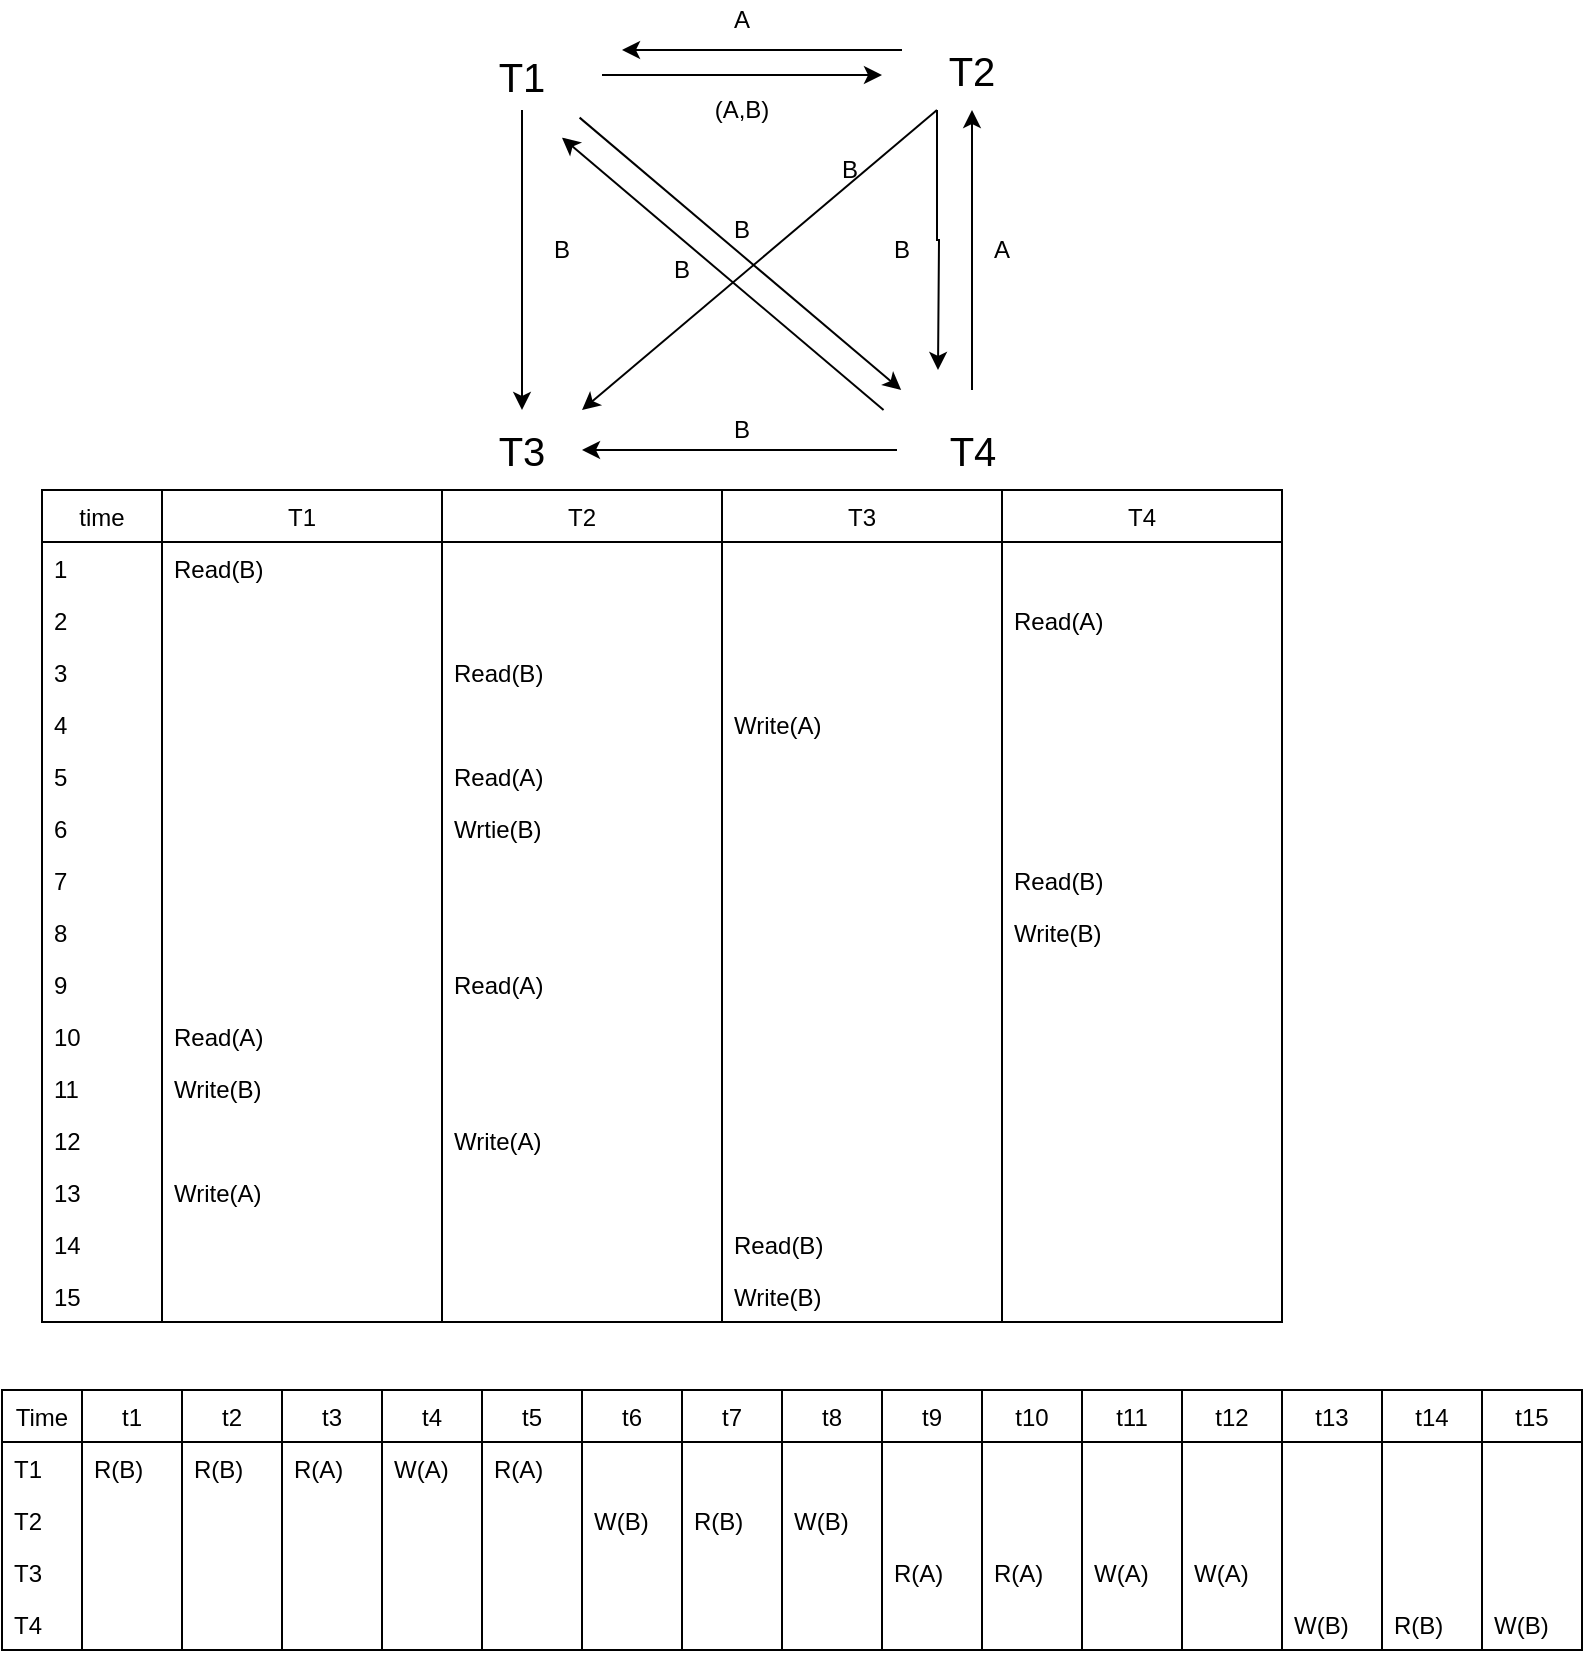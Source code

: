 <mxfile version="14.5.7" type="github">
  <diagram id="Fgm_h7O3pYdPoo2L2BLx" name="Page-1">
    <mxGraphModel dx="1278" dy="580" grid="1" gridSize="10" guides="1" tooltips="1" connect="1" arrows="1" fold="1" page="1" pageScale="1" pageWidth="827" pageHeight="1169" math="0" shadow="0">
      <root>
        <mxCell id="0" />
        <mxCell id="1" parent="0" />
        <mxCell id="Ti2Iviw0w2BretP2s4dY-1" value="&lt;font style=&quot;font-size: 20px&quot;&gt;T3&lt;/font&gt;" style="text;html=1;strokeColor=none;fillColor=none;align=center;verticalAlign=middle;whiteSpace=wrap;rounded=0;" parent="1" vertex="1">
          <mxGeometry x="240" y="330" width="60" height="40" as="geometry" />
        </mxCell>
        <mxCell id="Ti2Iviw0w2BretP2s4dY-12" style="edgeStyle=orthogonalEdgeStyle;rounded=0;orthogonalLoop=1;jettySize=auto;html=1;" parent="1" source="Ti2Iviw0w2BretP2s4dY-2" target="Ti2Iviw0w2BretP2s4dY-4" edge="1">
          <mxGeometry relative="1" as="geometry" />
        </mxCell>
        <mxCell id="Ti2Iviw0w2BretP2s4dY-28" style="edgeStyle=orthogonalEdgeStyle;rounded=0;orthogonalLoop=1;jettySize=auto;html=1;" parent="1" source="Ti2Iviw0w2BretP2s4dY-2" target="Ti2Iviw0w2BretP2s4dY-1" edge="1">
          <mxGeometry relative="1" as="geometry" />
        </mxCell>
        <mxCell id="Ti2Iviw0w2BretP2s4dY-2" value="&lt;font style=&quot;font-size: 20px&quot;&gt;T4&lt;/font&gt;" style="text;html=1;strokeColor=none;fillColor=none;align=center;verticalAlign=middle;whiteSpace=wrap;rounded=0;" parent="1" vertex="1">
          <mxGeometry x="457.5" y="320" width="75" height="60" as="geometry" />
        </mxCell>
        <mxCell id="Ti2Iviw0w2BretP2s4dY-10" style="edgeStyle=orthogonalEdgeStyle;rounded=0;orthogonalLoop=1;jettySize=auto;html=1;" parent="1" source="Ti2Iviw0w2BretP2s4dY-3" edge="1">
          <mxGeometry relative="1" as="geometry">
            <mxPoint x="450" y="162.5" as="targetPoint" />
          </mxGeometry>
        </mxCell>
        <mxCell id="Ti2Iviw0w2BretP2s4dY-22" style="edgeStyle=orthogonalEdgeStyle;rounded=0;orthogonalLoop=1;jettySize=auto;html=1;" parent="1" source="Ti2Iviw0w2BretP2s4dY-3" target="Ti2Iviw0w2BretP2s4dY-1" edge="1">
          <mxGeometry relative="1" as="geometry" />
        </mxCell>
        <mxCell id="Ti2Iviw0w2BretP2s4dY-3" value="&lt;font style=&quot;font-size: 20px&quot;&gt;T1&lt;/font&gt;" style="text;html=1;strokeColor=none;fillColor=none;align=center;verticalAlign=middle;whiteSpace=wrap;rounded=0;" parent="1" vertex="1">
          <mxGeometry x="230" y="145" width="80" height="35" as="geometry" />
        </mxCell>
        <mxCell id="Ti2Iviw0w2BretP2s4dY-14" style="edgeStyle=orthogonalEdgeStyle;rounded=0;orthogonalLoop=1;jettySize=auto;html=1;exitX=0.25;exitY=1;exitDx=0;exitDy=0;" parent="1" source="Ti2Iviw0w2BretP2s4dY-4" edge="1">
          <mxGeometry relative="1" as="geometry">
            <mxPoint x="478" y="310" as="targetPoint" />
          </mxGeometry>
        </mxCell>
        <mxCell id="Ti2Iviw0w2BretP2s4dY-19" style="edgeStyle=orthogonalEdgeStyle;rounded=0;orthogonalLoop=1;jettySize=auto;html=1;exitX=0;exitY=0.25;exitDx=0;exitDy=0;" parent="1" source="Ti2Iviw0w2BretP2s4dY-4" edge="1">
          <mxGeometry relative="1" as="geometry">
            <mxPoint x="320" y="150" as="targetPoint" />
          </mxGeometry>
        </mxCell>
        <mxCell id="Ti2Iviw0w2BretP2s4dY-4" value="&lt;font style=&quot;font-size: 20px&quot;&gt;T2&lt;/font&gt;" style="text;html=1;strokeColor=none;fillColor=none;align=center;verticalAlign=middle;whiteSpace=wrap;rounded=0;" parent="1" vertex="1">
          <mxGeometry x="460" y="140" width="70" height="40" as="geometry" />
        </mxCell>
        <mxCell id="Ti2Iviw0w2BretP2s4dY-11" value="(A,B)" style="text;html=1;strokeColor=none;fillColor=none;align=center;verticalAlign=middle;whiteSpace=wrap;rounded=0;" parent="1" vertex="1">
          <mxGeometry x="360" y="170" width="40" height="20" as="geometry" />
        </mxCell>
        <mxCell id="Ti2Iviw0w2BretP2s4dY-13" value="A" style="text;html=1;strokeColor=none;fillColor=none;align=center;verticalAlign=middle;whiteSpace=wrap;rounded=0;" parent="1" vertex="1">
          <mxGeometry x="490" y="240" width="40" height="20" as="geometry" />
        </mxCell>
        <mxCell id="Ti2Iviw0w2BretP2s4dY-15" value="B" style="text;html=1;strokeColor=none;fillColor=none;align=center;verticalAlign=middle;whiteSpace=wrap;rounded=0;" parent="1" vertex="1">
          <mxGeometry x="440" y="240" width="40" height="20" as="geometry" />
        </mxCell>
        <mxCell id="Ti2Iviw0w2BretP2s4dY-17" value="" style="endArrow=classic;html=1;exitX=0.86;exitY=1.109;exitDx=0;exitDy=0;exitPerimeter=0;" parent="1" source="Ti2Iviw0w2BretP2s4dY-3" target="Ti2Iviw0w2BretP2s4dY-2" edge="1">
          <mxGeometry width="50" height="50" relative="1" as="geometry">
            <mxPoint x="440" y="250" as="sourcePoint" />
            <mxPoint x="390" y="300" as="targetPoint" />
          </mxGeometry>
        </mxCell>
        <mxCell id="Ti2Iviw0w2BretP2s4dY-18" value="B" style="text;html=1;strokeColor=none;fillColor=none;align=center;verticalAlign=middle;whiteSpace=wrap;rounded=0;" parent="1" vertex="1">
          <mxGeometry x="360" y="230" width="40" height="20" as="geometry" />
        </mxCell>
        <mxCell id="Ti2Iviw0w2BretP2s4dY-21" value="A" style="text;html=1;strokeColor=none;fillColor=none;align=center;verticalAlign=middle;whiteSpace=wrap;rounded=0;" parent="1" vertex="1">
          <mxGeometry x="360" y="125" width="40" height="20" as="geometry" />
        </mxCell>
        <mxCell id="Ti2Iviw0w2BretP2s4dY-23" value="B" style="text;html=1;strokeColor=none;fillColor=none;align=center;verticalAlign=middle;whiteSpace=wrap;rounded=0;" parent="1" vertex="1">
          <mxGeometry x="270" y="240" width="40" height="20" as="geometry" />
        </mxCell>
        <mxCell id="Ti2Iviw0w2BretP2s4dY-24" value="" style="endArrow=classic;html=1;exitX=0.86;exitY=1.109;exitDx=0;exitDy=0;exitPerimeter=0;" parent="1" edge="1">
          <mxGeometry width="50" height="50" relative="1" as="geometry">
            <mxPoint x="450.782" y="330" as="sourcePoint" />
            <mxPoint x="290.0" y="193.815" as="targetPoint" />
          </mxGeometry>
        </mxCell>
        <mxCell id="Ti2Iviw0w2BretP2s4dY-25" value="B" style="text;html=1;strokeColor=none;fillColor=none;align=center;verticalAlign=middle;whiteSpace=wrap;rounded=0;" parent="1" vertex="1">
          <mxGeometry x="330" y="250" width="40" height="20" as="geometry" />
        </mxCell>
        <mxCell id="Ti2Iviw0w2BretP2s4dY-26" value="" style="endArrow=classic;html=1;entryX=1;entryY=0;entryDx=0;entryDy=0;exitX=0.25;exitY=1;exitDx=0;exitDy=0;" parent="1" source="Ti2Iviw0w2BretP2s4dY-4" target="Ti2Iviw0w2BretP2s4dY-1" edge="1">
          <mxGeometry width="50" height="50" relative="1" as="geometry">
            <mxPoint x="390" y="300" as="sourcePoint" />
            <mxPoint x="440" y="250" as="targetPoint" />
          </mxGeometry>
        </mxCell>
        <mxCell id="Ti2Iviw0w2BretP2s4dY-27" value="B" style="text;html=1;strokeColor=none;fillColor=none;align=center;verticalAlign=middle;whiteSpace=wrap;rounded=0;" parent="1" vertex="1">
          <mxGeometry x="414" y="200" width="40" height="20" as="geometry" />
        </mxCell>
        <mxCell id="Ti2Iviw0w2BretP2s4dY-29" value="B" style="text;html=1;strokeColor=none;fillColor=none;align=center;verticalAlign=middle;whiteSpace=wrap;rounded=0;" parent="1" vertex="1">
          <mxGeometry x="360" y="330" width="40" height="20" as="geometry" />
        </mxCell>
        <mxCell id="aNPuIsvOyRwtclB3FF4n-1" value="T1" style="swimlane;fontStyle=0;childLayout=stackLayout;horizontal=1;startSize=26;fillColor=none;horizontalStack=0;resizeParent=1;resizeParentMax=0;resizeLast=0;collapsible=1;marginBottom=0;" vertex="1" parent="1">
          <mxGeometry x="90" y="370" width="140" height="416" as="geometry" />
        </mxCell>
        <mxCell id="aNPuIsvOyRwtclB3FF4n-2" value="Read(B)&#xa;&#xa;" style="text;strokeColor=none;fillColor=none;align=left;verticalAlign=top;spacingLeft=4;spacingRight=4;overflow=hidden;rotatable=0;points=[[0,0.5],[1,0.5]];portConstraint=eastwest;" vertex="1" parent="aNPuIsvOyRwtclB3FF4n-1">
          <mxGeometry y="26" width="140" height="26" as="geometry" />
        </mxCell>
        <mxCell id="aNPuIsvOyRwtclB3FF4n-3" value=" " style="text;strokeColor=none;fillColor=none;align=left;verticalAlign=top;spacingLeft=4;spacingRight=4;overflow=hidden;rotatable=0;points=[[0,0.5],[1,0.5]];portConstraint=eastwest;" vertex="1" parent="aNPuIsvOyRwtclB3FF4n-1">
          <mxGeometry y="52" width="140" height="26" as="geometry" />
        </mxCell>
        <mxCell id="aNPuIsvOyRwtclB3FF4n-17" value=" " style="text;strokeColor=none;fillColor=none;align=left;verticalAlign=top;spacingLeft=4;spacingRight=4;overflow=hidden;rotatable=0;points=[[0,0.5],[1,0.5]];portConstraint=eastwest;" vertex="1" parent="aNPuIsvOyRwtclB3FF4n-1">
          <mxGeometry y="78" width="140" height="26" as="geometry" />
        </mxCell>
        <mxCell id="aNPuIsvOyRwtclB3FF4n-4" value=" " style="text;strokeColor=none;fillColor=none;align=left;verticalAlign=top;spacingLeft=4;spacingRight=4;overflow=hidden;rotatable=0;points=[[0,0.5],[1,0.5]];portConstraint=eastwest;" vertex="1" parent="aNPuIsvOyRwtclB3FF4n-1">
          <mxGeometry y="104" width="140" height="26" as="geometry" />
        </mxCell>
        <mxCell id="aNPuIsvOyRwtclB3FF4n-18" value=" " style="text;strokeColor=none;fillColor=none;align=left;verticalAlign=top;spacingLeft=4;spacingRight=4;overflow=hidden;rotatable=0;points=[[0,0.5],[1,0.5]];portConstraint=eastwest;" vertex="1" parent="aNPuIsvOyRwtclB3FF4n-1">
          <mxGeometry y="130" width="140" height="26" as="geometry" />
        </mxCell>
        <mxCell id="aNPuIsvOyRwtclB3FF4n-19" value=" " style="text;strokeColor=none;fillColor=none;align=left;verticalAlign=top;spacingLeft=4;spacingRight=4;overflow=hidden;rotatable=0;points=[[0,0.5],[1,0.5]];portConstraint=eastwest;" vertex="1" parent="aNPuIsvOyRwtclB3FF4n-1">
          <mxGeometry y="156" width="140" height="26" as="geometry" />
        </mxCell>
        <mxCell id="aNPuIsvOyRwtclB3FF4n-20" value=" " style="text;strokeColor=none;fillColor=none;align=left;verticalAlign=top;spacingLeft=4;spacingRight=4;overflow=hidden;rotatable=0;points=[[0,0.5],[1,0.5]];portConstraint=eastwest;" vertex="1" parent="aNPuIsvOyRwtclB3FF4n-1">
          <mxGeometry y="182" width="140" height="26" as="geometry" />
        </mxCell>
        <mxCell id="aNPuIsvOyRwtclB3FF4n-58" value=" " style="text;strokeColor=none;fillColor=none;align=left;verticalAlign=top;spacingLeft=4;spacingRight=4;overflow=hidden;rotatable=0;points=[[0,0.5],[1,0.5]];portConstraint=eastwest;" vertex="1" parent="aNPuIsvOyRwtclB3FF4n-1">
          <mxGeometry y="208" width="140" height="26" as="geometry" />
        </mxCell>
        <mxCell id="aNPuIsvOyRwtclB3FF4n-65" value=" " style="text;strokeColor=none;fillColor=none;align=left;verticalAlign=top;spacingLeft=4;spacingRight=4;overflow=hidden;rotatable=0;points=[[0,0.5],[1,0.5]];portConstraint=eastwest;" vertex="1" parent="aNPuIsvOyRwtclB3FF4n-1">
          <mxGeometry y="234" width="140" height="26" as="geometry" />
        </mxCell>
        <mxCell id="aNPuIsvOyRwtclB3FF4n-60" value="Read(A)" style="text;strokeColor=none;fillColor=none;align=left;verticalAlign=top;spacingLeft=4;spacingRight=4;overflow=hidden;rotatable=0;points=[[0,0.5],[1,0.5]];portConstraint=eastwest;" vertex="1" parent="aNPuIsvOyRwtclB3FF4n-1">
          <mxGeometry y="260" width="140" height="26" as="geometry" />
        </mxCell>
        <mxCell id="aNPuIsvOyRwtclB3FF4n-66" value="Write(B)" style="text;strokeColor=none;fillColor=none;align=left;verticalAlign=top;spacingLeft=4;spacingRight=4;overflow=hidden;rotatable=0;points=[[0,0.5],[1,0.5]];portConstraint=eastwest;" vertex="1" parent="aNPuIsvOyRwtclB3FF4n-1">
          <mxGeometry y="286" width="140" height="26" as="geometry" />
        </mxCell>
        <mxCell id="aNPuIsvOyRwtclB3FF4n-73" value=" " style="text;strokeColor=none;fillColor=none;align=left;verticalAlign=top;spacingLeft=4;spacingRight=4;overflow=hidden;rotatable=0;points=[[0,0.5],[1,0.5]];portConstraint=eastwest;" vertex="1" parent="aNPuIsvOyRwtclB3FF4n-1">
          <mxGeometry y="312" width="140" height="26" as="geometry" />
        </mxCell>
        <mxCell id="aNPuIsvOyRwtclB3FF4n-77" value="Write(A)" style="text;strokeColor=none;fillColor=none;align=left;verticalAlign=top;spacingLeft=4;spacingRight=4;overflow=hidden;rotatable=0;points=[[0,0.5],[1,0.5]];portConstraint=eastwest;" vertex="1" parent="aNPuIsvOyRwtclB3FF4n-1">
          <mxGeometry y="338" width="140" height="26" as="geometry" />
        </mxCell>
        <mxCell id="aNPuIsvOyRwtclB3FF4n-87" value=" " style="text;strokeColor=none;fillColor=none;align=left;verticalAlign=top;spacingLeft=4;spacingRight=4;overflow=hidden;rotatable=0;points=[[0,0.5],[1,0.5]];portConstraint=eastwest;" vertex="1" parent="aNPuIsvOyRwtclB3FF4n-1">
          <mxGeometry y="364" width="140" height="26" as="geometry" />
        </mxCell>
        <mxCell id="aNPuIsvOyRwtclB3FF4n-88" value=" " style="text;strokeColor=none;fillColor=none;align=left;verticalAlign=top;spacingLeft=4;spacingRight=4;overflow=hidden;rotatable=0;points=[[0,0.5],[1,0.5]];portConstraint=eastwest;" vertex="1" parent="aNPuIsvOyRwtclB3FF4n-1">
          <mxGeometry y="390" width="140" height="26" as="geometry" />
        </mxCell>
        <mxCell id="aNPuIsvOyRwtclB3FF4n-30" value="T2" style="swimlane;fontStyle=0;childLayout=stackLayout;horizontal=1;startSize=26;fillColor=none;horizontalStack=0;resizeParent=1;resizeParentMax=0;resizeLast=0;collapsible=1;marginBottom=0;" vertex="1" parent="1">
          <mxGeometry x="230" y="370" width="140" height="416" as="geometry" />
        </mxCell>
        <mxCell id="aNPuIsvOyRwtclB3FF4n-31" value=" " style="text;strokeColor=none;fillColor=none;align=left;verticalAlign=top;spacingLeft=4;spacingRight=4;overflow=hidden;rotatable=0;points=[[0,0.5],[1,0.5]];portConstraint=eastwest;" vertex="1" parent="aNPuIsvOyRwtclB3FF4n-30">
          <mxGeometry y="26" width="140" height="26" as="geometry" />
        </mxCell>
        <mxCell id="aNPuIsvOyRwtclB3FF4n-32" value=" " style="text;strokeColor=none;fillColor=none;align=left;verticalAlign=top;spacingLeft=4;spacingRight=4;overflow=hidden;rotatable=0;points=[[0,0.5],[1,0.5]];portConstraint=eastwest;" vertex="1" parent="aNPuIsvOyRwtclB3FF4n-30">
          <mxGeometry y="52" width="140" height="26" as="geometry" />
        </mxCell>
        <mxCell id="aNPuIsvOyRwtclB3FF4n-33" value="Read(B)" style="text;strokeColor=none;fillColor=none;align=left;verticalAlign=top;spacingLeft=4;spacingRight=4;overflow=hidden;rotatable=0;points=[[0,0.5],[1,0.5]];portConstraint=eastwest;" vertex="1" parent="aNPuIsvOyRwtclB3FF4n-30">
          <mxGeometry y="78" width="140" height="26" as="geometry" />
        </mxCell>
        <mxCell id="aNPuIsvOyRwtclB3FF4n-34" value=" " style="text;strokeColor=none;fillColor=none;align=left;verticalAlign=top;spacingLeft=4;spacingRight=4;overflow=hidden;rotatable=0;points=[[0,0.5],[1,0.5]];portConstraint=eastwest;" vertex="1" parent="aNPuIsvOyRwtclB3FF4n-30">
          <mxGeometry y="104" width="140" height="26" as="geometry" />
        </mxCell>
        <mxCell id="aNPuIsvOyRwtclB3FF4n-35" value="Read(A)" style="text;strokeColor=none;fillColor=none;align=left;verticalAlign=top;spacingLeft=4;spacingRight=4;overflow=hidden;rotatable=0;points=[[0,0.5],[1,0.5]];portConstraint=eastwest;" vertex="1" parent="aNPuIsvOyRwtclB3FF4n-30">
          <mxGeometry y="130" width="140" height="26" as="geometry" />
        </mxCell>
        <mxCell id="aNPuIsvOyRwtclB3FF4n-36" value="Wrtie(B)" style="text;strokeColor=none;fillColor=none;align=left;verticalAlign=top;spacingLeft=4;spacingRight=4;overflow=hidden;rotatable=0;points=[[0,0.5],[1,0.5]];portConstraint=eastwest;" vertex="1" parent="aNPuIsvOyRwtclB3FF4n-30">
          <mxGeometry y="156" width="140" height="26" as="geometry" />
        </mxCell>
        <mxCell id="aNPuIsvOyRwtclB3FF4n-37" value=" " style="text;strokeColor=none;fillColor=none;align=left;verticalAlign=top;spacingLeft=4;spacingRight=4;overflow=hidden;rotatable=0;points=[[0,0.5],[1,0.5]];portConstraint=eastwest;" vertex="1" parent="aNPuIsvOyRwtclB3FF4n-30">
          <mxGeometry y="182" width="140" height="26" as="geometry" />
        </mxCell>
        <mxCell id="aNPuIsvOyRwtclB3FF4n-57" value=" " style="text;strokeColor=none;fillColor=none;align=left;verticalAlign=top;spacingLeft=4;spacingRight=4;overflow=hidden;rotatable=0;points=[[0,0.5],[1,0.5]];portConstraint=eastwest;" vertex="1" parent="aNPuIsvOyRwtclB3FF4n-30">
          <mxGeometry y="208" width="140" height="26" as="geometry" />
        </mxCell>
        <mxCell id="aNPuIsvOyRwtclB3FF4n-63" value="Read(A)" style="text;strokeColor=none;fillColor=none;align=left;verticalAlign=top;spacingLeft=4;spacingRight=4;overflow=hidden;rotatable=0;points=[[0,0.5],[1,0.5]];portConstraint=eastwest;" vertex="1" parent="aNPuIsvOyRwtclB3FF4n-30">
          <mxGeometry y="234" width="140" height="26" as="geometry" />
        </mxCell>
        <mxCell id="aNPuIsvOyRwtclB3FF4n-67" value=" " style="text;strokeColor=none;fillColor=none;align=left;verticalAlign=top;spacingLeft=4;spacingRight=4;overflow=hidden;rotatable=0;points=[[0,0.5],[1,0.5]];portConstraint=eastwest;" vertex="1" parent="aNPuIsvOyRwtclB3FF4n-30">
          <mxGeometry y="260" width="140" height="26" as="geometry" />
        </mxCell>
        <mxCell id="aNPuIsvOyRwtclB3FF4n-68" value=" " style="text;strokeColor=none;fillColor=none;align=left;verticalAlign=top;spacingLeft=4;spacingRight=4;overflow=hidden;rotatable=0;points=[[0,0.5],[1,0.5]];portConstraint=eastwest;" vertex="1" parent="aNPuIsvOyRwtclB3FF4n-30">
          <mxGeometry y="286" width="140" height="26" as="geometry" />
        </mxCell>
        <mxCell id="aNPuIsvOyRwtclB3FF4n-69" value="Write(A)" style="text;strokeColor=none;fillColor=none;align=left;verticalAlign=top;spacingLeft=4;spacingRight=4;overflow=hidden;rotatable=0;points=[[0,0.5],[1,0.5]];portConstraint=eastwest;" vertex="1" parent="aNPuIsvOyRwtclB3FF4n-30">
          <mxGeometry y="312" width="140" height="26" as="geometry" />
        </mxCell>
        <mxCell id="aNPuIsvOyRwtclB3FF4n-80" value=" " style="text;strokeColor=none;fillColor=none;align=left;verticalAlign=top;spacingLeft=4;spacingRight=4;overflow=hidden;rotatable=0;points=[[0,0.5],[1,0.5]];portConstraint=eastwest;" vertex="1" parent="aNPuIsvOyRwtclB3FF4n-30">
          <mxGeometry y="338" width="140" height="26" as="geometry" />
        </mxCell>
        <mxCell id="aNPuIsvOyRwtclB3FF4n-85" value=" " style="text;strokeColor=none;fillColor=none;align=left;verticalAlign=top;spacingLeft=4;spacingRight=4;overflow=hidden;rotatable=0;points=[[0,0.5],[1,0.5]];portConstraint=eastwest;" vertex="1" parent="aNPuIsvOyRwtclB3FF4n-30">
          <mxGeometry y="364" width="140" height="26" as="geometry" />
        </mxCell>
        <mxCell id="aNPuIsvOyRwtclB3FF4n-86" value=" " style="text;strokeColor=none;fillColor=none;align=left;verticalAlign=top;spacingLeft=4;spacingRight=4;overflow=hidden;rotatable=0;points=[[0,0.5],[1,0.5]];portConstraint=eastwest;" vertex="1" parent="aNPuIsvOyRwtclB3FF4n-30">
          <mxGeometry y="390" width="140" height="26" as="geometry" />
        </mxCell>
        <mxCell id="aNPuIsvOyRwtclB3FF4n-39" value="T3" style="swimlane;fontStyle=0;childLayout=stackLayout;horizontal=1;startSize=26;fillColor=none;horizontalStack=0;resizeParent=1;resizeParentMax=0;resizeLast=0;collapsible=1;marginBottom=0;" vertex="1" parent="1">
          <mxGeometry x="370" y="370" width="140" height="416" as="geometry" />
        </mxCell>
        <mxCell id="aNPuIsvOyRwtclB3FF4n-40" value=" " style="text;strokeColor=none;fillColor=none;align=left;verticalAlign=top;spacingLeft=4;spacingRight=4;overflow=hidden;rotatable=0;points=[[0,0.5],[1,0.5]];portConstraint=eastwest;" vertex="1" parent="aNPuIsvOyRwtclB3FF4n-39">
          <mxGeometry y="26" width="140" height="26" as="geometry" />
        </mxCell>
        <mxCell id="aNPuIsvOyRwtclB3FF4n-41" value=" " style="text;strokeColor=none;fillColor=none;align=left;verticalAlign=top;spacingLeft=4;spacingRight=4;overflow=hidden;rotatable=0;points=[[0,0.5],[1,0.5]];portConstraint=eastwest;" vertex="1" parent="aNPuIsvOyRwtclB3FF4n-39">
          <mxGeometry y="52" width="140" height="26" as="geometry" />
        </mxCell>
        <mxCell id="aNPuIsvOyRwtclB3FF4n-42" value=" " style="text;strokeColor=none;fillColor=none;align=left;verticalAlign=top;spacingLeft=4;spacingRight=4;overflow=hidden;rotatable=0;points=[[0,0.5],[1,0.5]];portConstraint=eastwest;" vertex="1" parent="aNPuIsvOyRwtclB3FF4n-39">
          <mxGeometry y="78" width="140" height="26" as="geometry" />
        </mxCell>
        <mxCell id="aNPuIsvOyRwtclB3FF4n-43" value="Write(A)" style="text;strokeColor=none;fillColor=none;align=left;verticalAlign=top;spacingLeft=4;spacingRight=4;overflow=hidden;rotatable=0;points=[[0,0.5],[1,0.5]];portConstraint=eastwest;" vertex="1" parent="aNPuIsvOyRwtclB3FF4n-39">
          <mxGeometry y="104" width="140" height="26" as="geometry" />
        </mxCell>
        <mxCell id="aNPuIsvOyRwtclB3FF4n-44" value=" " style="text;strokeColor=none;fillColor=none;align=left;verticalAlign=top;spacingLeft=4;spacingRight=4;overflow=hidden;rotatable=0;points=[[0,0.5],[1,0.5]];portConstraint=eastwest;" vertex="1" parent="aNPuIsvOyRwtclB3FF4n-39">
          <mxGeometry y="130" width="140" height="26" as="geometry" />
        </mxCell>
        <mxCell id="aNPuIsvOyRwtclB3FF4n-45" value=" " style="text;strokeColor=none;fillColor=none;align=left;verticalAlign=top;spacingLeft=4;spacingRight=4;overflow=hidden;rotatable=0;points=[[0,0.5],[1,0.5]];portConstraint=eastwest;" vertex="1" parent="aNPuIsvOyRwtclB3FF4n-39">
          <mxGeometry y="156" width="140" height="26" as="geometry" />
        </mxCell>
        <mxCell id="aNPuIsvOyRwtclB3FF4n-46" value=" " style="text;strokeColor=none;fillColor=none;align=left;verticalAlign=top;spacingLeft=4;spacingRight=4;overflow=hidden;rotatable=0;points=[[0,0.5],[1,0.5]];portConstraint=eastwest;" vertex="1" parent="aNPuIsvOyRwtclB3FF4n-39">
          <mxGeometry y="182" width="140" height="26" as="geometry" />
        </mxCell>
        <mxCell id="aNPuIsvOyRwtclB3FF4n-56" value=" " style="text;strokeColor=none;fillColor=none;align=left;verticalAlign=top;spacingLeft=4;spacingRight=4;overflow=hidden;rotatable=0;points=[[0,0.5],[1,0.5]];portConstraint=eastwest;" vertex="1" parent="aNPuIsvOyRwtclB3FF4n-39">
          <mxGeometry y="208" width="140" height="26" as="geometry" />
        </mxCell>
        <mxCell id="aNPuIsvOyRwtclB3FF4n-61" value=" " style="text;strokeColor=none;fillColor=none;align=left;verticalAlign=top;spacingLeft=4;spacingRight=4;overflow=hidden;rotatable=0;points=[[0,0.5],[1,0.5]];portConstraint=eastwest;" vertex="1" parent="aNPuIsvOyRwtclB3FF4n-39">
          <mxGeometry y="234" width="140" height="26" as="geometry" />
        </mxCell>
        <mxCell id="aNPuIsvOyRwtclB3FF4n-70" value=" " style="text;strokeColor=none;fillColor=none;align=left;verticalAlign=top;spacingLeft=4;spacingRight=4;overflow=hidden;rotatable=0;points=[[0,0.5],[1,0.5]];portConstraint=eastwest;" vertex="1" parent="aNPuIsvOyRwtclB3FF4n-39">
          <mxGeometry y="260" width="140" height="26" as="geometry" />
        </mxCell>
        <mxCell id="aNPuIsvOyRwtclB3FF4n-71" value=" " style="text;strokeColor=none;fillColor=none;align=left;verticalAlign=top;spacingLeft=4;spacingRight=4;overflow=hidden;rotatable=0;points=[[0,0.5],[1,0.5]];portConstraint=eastwest;" vertex="1" parent="aNPuIsvOyRwtclB3FF4n-39">
          <mxGeometry y="286" width="140" height="26" as="geometry" />
        </mxCell>
        <mxCell id="aNPuIsvOyRwtclB3FF4n-72" value=" " style="text;strokeColor=none;fillColor=none;align=left;verticalAlign=top;spacingLeft=4;spacingRight=4;overflow=hidden;rotatable=0;points=[[0,0.5],[1,0.5]];portConstraint=eastwest;" vertex="1" parent="aNPuIsvOyRwtclB3FF4n-39">
          <mxGeometry y="312" width="140" height="26" as="geometry" />
        </mxCell>
        <mxCell id="aNPuIsvOyRwtclB3FF4n-78" value=" " style="text;strokeColor=none;fillColor=none;align=left;verticalAlign=top;spacingLeft=4;spacingRight=4;overflow=hidden;rotatable=0;points=[[0,0.5],[1,0.5]];portConstraint=eastwest;" vertex="1" parent="aNPuIsvOyRwtclB3FF4n-39">
          <mxGeometry y="338" width="140" height="26" as="geometry" />
        </mxCell>
        <mxCell id="aNPuIsvOyRwtclB3FF4n-79" value="Read(B)" style="text;strokeColor=none;fillColor=none;align=left;verticalAlign=top;spacingLeft=4;spacingRight=4;overflow=hidden;rotatable=0;points=[[0,0.5],[1,0.5]];portConstraint=eastwest;" vertex="1" parent="aNPuIsvOyRwtclB3FF4n-39">
          <mxGeometry y="364" width="140" height="26" as="geometry" />
        </mxCell>
        <mxCell id="aNPuIsvOyRwtclB3FF4n-81" value="Write(B)" style="text;strokeColor=none;fillColor=none;align=left;verticalAlign=top;spacingLeft=4;spacingRight=4;overflow=hidden;rotatable=0;points=[[0,0.5],[1,0.5]];portConstraint=eastwest;" vertex="1" parent="aNPuIsvOyRwtclB3FF4n-39">
          <mxGeometry y="390" width="140" height="26" as="geometry" />
        </mxCell>
        <mxCell id="aNPuIsvOyRwtclB3FF4n-47" value="T4" style="swimlane;fontStyle=0;childLayout=stackLayout;horizontal=1;startSize=26;fillColor=none;horizontalStack=0;resizeParent=1;resizeParentMax=0;resizeLast=0;collapsible=1;marginBottom=0;" vertex="1" parent="1">
          <mxGeometry x="510" y="370" width="140" height="416" as="geometry" />
        </mxCell>
        <mxCell id="aNPuIsvOyRwtclB3FF4n-48" value=" " style="text;strokeColor=none;fillColor=none;align=left;verticalAlign=top;spacingLeft=4;spacingRight=4;overflow=hidden;rotatable=0;points=[[0,0.5],[1,0.5]];portConstraint=eastwest;" vertex="1" parent="aNPuIsvOyRwtclB3FF4n-47">
          <mxGeometry y="26" width="140" height="26" as="geometry" />
        </mxCell>
        <mxCell id="aNPuIsvOyRwtclB3FF4n-49" value="Read(A)" style="text;strokeColor=none;fillColor=none;align=left;verticalAlign=top;spacingLeft=4;spacingRight=4;overflow=hidden;rotatable=0;points=[[0,0.5],[1,0.5]];portConstraint=eastwest;" vertex="1" parent="aNPuIsvOyRwtclB3FF4n-47">
          <mxGeometry y="52" width="140" height="26" as="geometry" />
        </mxCell>
        <mxCell id="aNPuIsvOyRwtclB3FF4n-50" value=" " style="text;strokeColor=none;fillColor=none;align=left;verticalAlign=top;spacingLeft=4;spacingRight=4;overflow=hidden;rotatable=0;points=[[0,0.5],[1,0.5]];portConstraint=eastwest;" vertex="1" parent="aNPuIsvOyRwtclB3FF4n-47">
          <mxGeometry y="78" width="140" height="26" as="geometry" />
        </mxCell>
        <mxCell id="aNPuIsvOyRwtclB3FF4n-51" value=" " style="text;strokeColor=none;fillColor=none;align=left;verticalAlign=top;spacingLeft=4;spacingRight=4;overflow=hidden;rotatable=0;points=[[0,0.5],[1,0.5]];portConstraint=eastwest;" vertex="1" parent="aNPuIsvOyRwtclB3FF4n-47">
          <mxGeometry y="104" width="140" height="26" as="geometry" />
        </mxCell>
        <mxCell id="aNPuIsvOyRwtclB3FF4n-52" value=" " style="text;strokeColor=none;fillColor=none;align=left;verticalAlign=top;spacingLeft=4;spacingRight=4;overflow=hidden;rotatable=0;points=[[0,0.5],[1,0.5]];portConstraint=eastwest;" vertex="1" parent="aNPuIsvOyRwtclB3FF4n-47">
          <mxGeometry y="130" width="140" height="26" as="geometry" />
        </mxCell>
        <mxCell id="aNPuIsvOyRwtclB3FF4n-53" value=" " style="text;strokeColor=none;fillColor=none;align=left;verticalAlign=top;spacingLeft=4;spacingRight=4;overflow=hidden;rotatable=0;points=[[0,0.5],[1,0.5]];portConstraint=eastwest;" vertex="1" parent="aNPuIsvOyRwtclB3FF4n-47">
          <mxGeometry y="156" width="140" height="26" as="geometry" />
        </mxCell>
        <mxCell id="aNPuIsvOyRwtclB3FF4n-54" value="Read(B)" style="text;strokeColor=none;fillColor=none;align=left;verticalAlign=top;spacingLeft=4;spacingRight=4;overflow=hidden;rotatable=0;points=[[0,0.5],[1,0.5]];portConstraint=eastwest;" vertex="1" parent="aNPuIsvOyRwtclB3FF4n-47">
          <mxGeometry y="182" width="140" height="26" as="geometry" />
        </mxCell>
        <mxCell id="aNPuIsvOyRwtclB3FF4n-55" value="Write(B)" style="text;strokeColor=none;fillColor=none;align=left;verticalAlign=top;spacingLeft=4;spacingRight=4;overflow=hidden;rotatable=0;points=[[0,0.5],[1,0.5]];portConstraint=eastwest;" vertex="1" parent="aNPuIsvOyRwtclB3FF4n-47">
          <mxGeometry y="208" width="140" height="26" as="geometry" />
        </mxCell>
        <mxCell id="aNPuIsvOyRwtclB3FF4n-64" value=" " style="text;strokeColor=none;fillColor=none;align=left;verticalAlign=top;spacingLeft=4;spacingRight=4;overflow=hidden;rotatable=0;points=[[0,0.5],[1,0.5]];portConstraint=eastwest;" vertex="1" parent="aNPuIsvOyRwtclB3FF4n-47">
          <mxGeometry y="234" width="140" height="26" as="geometry" />
        </mxCell>
        <mxCell id="aNPuIsvOyRwtclB3FF4n-74" value=" " style="text;strokeColor=none;fillColor=none;align=left;verticalAlign=top;spacingLeft=4;spacingRight=4;overflow=hidden;rotatable=0;points=[[0,0.5],[1,0.5]];portConstraint=eastwest;" vertex="1" parent="aNPuIsvOyRwtclB3FF4n-47">
          <mxGeometry y="260" width="140" height="26" as="geometry" />
        </mxCell>
        <mxCell id="aNPuIsvOyRwtclB3FF4n-75" value=" " style="text;strokeColor=none;fillColor=none;align=left;verticalAlign=top;spacingLeft=4;spacingRight=4;overflow=hidden;rotatable=0;points=[[0,0.5],[1,0.5]];portConstraint=eastwest;" vertex="1" parent="aNPuIsvOyRwtclB3FF4n-47">
          <mxGeometry y="286" width="140" height="26" as="geometry" />
        </mxCell>
        <mxCell id="aNPuIsvOyRwtclB3FF4n-76" value=" " style="text;strokeColor=none;fillColor=none;align=left;verticalAlign=top;spacingLeft=4;spacingRight=4;overflow=hidden;rotatable=0;points=[[0,0.5],[1,0.5]];portConstraint=eastwest;" vertex="1" parent="aNPuIsvOyRwtclB3FF4n-47">
          <mxGeometry y="312" width="140" height="26" as="geometry" />
        </mxCell>
        <mxCell id="aNPuIsvOyRwtclB3FF4n-82" value=" " style="text;strokeColor=none;fillColor=none;align=left;verticalAlign=top;spacingLeft=4;spacingRight=4;overflow=hidden;rotatable=0;points=[[0,0.5],[1,0.5]];portConstraint=eastwest;" vertex="1" parent="aNPuIsvOyRwtclB3FF4n-47">
          <mxGeometry y="338" width="140" height="26" as="geometry" />
        </mxCell>
        <mxCell id="aNPuIsvOyRwtclB3FF4n-83" value=" " style="text;strokeColor=none;fillColor=none;align=left;verticalAlign=top;spacingLeft=4;spacingRight=4;overflow=hidden;rotatable=0;points=[[0,0.5],[1,0.5]];portConstraint=eastwest;" vertex="1" parent="aNPuIsvOyRwtclB3FF4n-47">
          <mxGeometry y="364" width="140" height="26" as="geometry" />
        </mxCell>
        <mxCell id="aNPuIsvOyRwtclB3FF4n-84" value=" " style="text;strokeColor=none;fillColor=none;align=left;verticalAlign=top;spacingLeft=4;spacingRight=4;overflow=hidden;rotatable=0;points=[[0,0.5],[1,0.5]];portConstraint=eastwest;" vertex="1" parent="aNPuIsvOyRwtclB3FF4n-47">
          <mxGeometry y="390" width="140" height="26" as="geometry" />
        </mxCell>
        <mxCell id="aNPuIsvOyRwtclB3FF4n-89" value="time" style="swimlane;fontStyle=0;childLayout=stackLayout;horizontal=1;startSize=26;fillColor=none;horizontalStack=0;resizeParent=1;resizeParentMax=0;resizeLast=0;collapsible=1;marginBottom=0;" vertex="1" parent="1">
          <mxGeometry x="30" y="370" width="60" height="416" as="geometry" />
        </mxCell>
        <mxCell id="aNPuIsvOyRwtclB3FF4n-90" value="1" style="text;strokeColor=none;fillColor=none;align=left;verticalAlign=top;spacingLeft=4;spacingRight=4;overflow=hidden;rotatable=0;points=[[0,0.5],[1,0.5]];portConstraint=eastwest;" vertex="1" parent="aNPuIsvOyRwtclB3FF4n-89">
          <mxGeometry y="26" width="60" height="26" as="geometry" />
        </mxCell>
        <mxCell id="aNPuIsvOyRwtclB3FF4n-91" value="2" style="text;strokeColor=none;fillColor=none;align=left;verticalAlign=top;spacingLeft=4;spacingRight=4;overflow=hidden;rotatable=0;points=[[0,0.5],[1,0.5]];portConstraint=eastwest;" vertex="1" parent="aNPuIsvOyRwtclB3FF4n-89">
          <mxGeometry y="52" width="60" height="26" as="geometry" />
        </mxCell>
        <mxCell id="aNPuIsvOyRwtclB3FF4n-92" value="3" style="text;strokeColor=none;fillColor=none;align=left;verticalAlign=top;spacingLeft=4;spacingRight=4;overflow=hidden;rotatable=0;points=[[0,0.5],[1,0.5]];portConstraint=eastwest;" vertex="1" parent="aNPuIsvOyRwtclB3FF4n-89">
          <mxGeometry y="78" width="60" height="26" as="geometry" />
        </mxCell>
        <mxCell id="aNPuIsvOyRwtclB3FF4n-93" value="4" style="text;strokeColor=none;fillColor=none;align=left;verticalAlign=top;spacingLeft=4;spacingRight=4;overflow=hidden;rotatable=0;points=[[0,0.5],[1,0.5]];portConstraint=eastwest;" vertex="1" parent="aNPuIsvOyRwtclB3FF4n-89">
          <mxGeometry y="104" width="60" height="26" as="geometry" />
        </mxCell>
        <mxCell id="aNPuIsvOyRwtclB3FF4n-94" value="5" style="text;strokeColor=none;fillColor=none;align=left;verticalAlign=top;spacingLeft=4;spacingRight=4;overflow=hidden;rotatable=0;points=[[0,0.5],[1,0.5]];portConstraint=eastwest;" vertex="1" parent="aNPuIsvOyRwtclB3FF4n-89">
          <mxGeometry y="130" width="60" height="26" as="geometry" />
        </mxCell>
        <mxCell id="aNPuIsvOyRwtclB3FF4n-95" value="6" style="text;strokeColor=none;fillColor=none;align=left;verticalAlign=top;spacingLeft=4;spacingRight=4;overflow=hidden;rotatable=0;points=[[0,0.5],[1,0.5]];portConstraint=eastwest;" vertex="1" parent="aNPuIsvOyRwtclB3FF4n-89">
          <mxGeometry y="156" width="60" height="26" as="geometry" />
        </mxCell>
        <mxCell id="aNPuIsvOyRwtclB3FF4n-96" value="7" style="text;strokeColor=none;fillColor=none;align=left;verticalAlign=top;spacingLeft=4;spacingRight=4;overflow=hidden;rotatable=0;points=[[0,0.5],[1,0.5]];portConstraint=eastwest;" vertex="1" parent="aNPuIsvOyRwtclB3FF4n-89">
          <mxGeometry y="182" width="60" height="26" as="geometry" />
        </mxCell>
        <mxCell id="aNPuIsvOyRwtclB3FF4n-97" value="8" style="text;strokeColor=none;fillColor=none;align=left;verticalAlign=top;spacingLeft=4;spacingRight=4;overflow=hidden;rotatable=0;points=[[0,0.5],[1,0.5]];portConstraint=eastwest;" vertex="1" parent="aNPuIsvOyRwtclB3FF4n-89">
          <mxGeometry y="208" width="60" height="26" as="geometry" />
        </mxCell>
        <mxCell id="aNPuIsvOyRwtclB3FF4n-98" value="9" style="text;strokeColor=none;fillColor=none;align=left;verticalAlign=top;spacingLeft=4;spacingRight=4;overflow=hidden;rotatable=0;points=[[0,0.5],[1,0.5]];portConstraint=eastwest;" vertex="1" parent="aNPuIsvOyRwtclB3FF4n-89">
          <mxGeometry y="234" width="60" height="26" as="geometry" />
        </mxCell>
        <mxCell id="aNPuIsvOyRwtclB3FF4n-99" value="10" style="text;strokeColor=none;fillColor=none;align=left;verticalAlign=top;spacingLeft=4;spacingRight=4;overflow=hidden;rotatable=0;points=[[0,0.5],[1,0.5]];portConstraint=eastwest;" vertex="1" parent="aNPuIsvOyRwtclB3FF4n-89">
          <mxGeometry y="260" width="60" height="26" as="geometry" />
        </mxCell>
        <mxCell id="aNPuIsvOyRwtclB3FF4n-100" value="11" style="text;strokeColor=none;fillColor=none;align=left;verticalAlign=top;spacingLeft=4;spacingRight=4;overflow=hidden;rotatable=0;points=[[0,0.5],[1,0.5]];portConstraint=eastwest;" vertex="1" parent="aNPuIsvOyRwtclB3FF4n-89">
          <mxGeometry y="286" width="60" height="26" as="geometry" />
        </mxCell>
        <mxCell id="aNPuIsvOyRwtclB3FF4n-101" value="12" style="text;strokeColor=none;fillColor=none;align=left;verticalAlign=top;spacingLeft=4;spacingRight=4;overflow=hidden;rotatable=0;points=[[0,0.5],[1,0.5]];portConstraint=eastwest;" vertex="1" parent="aNPuIsvOyRwtclB3FF4n-89">
          <mxGeometry y="312" width="60" height="26" as="geometry" />
        </mxCell>
        <mxCell id="aNPuIsvOyRwtclB3FF4n-102" value="13" style="text;strokeColor=none;fillColor=none;align=left;verticalAlign=top;spacingLeft=4;spacingRight=4;overflow=hidden;rotatable=0;points=[[0,0.5],[1,0.5]];portConstraint=eastwest;" vertex="1" parent="aNPuIsvOyRwtclB3FF4n-89">
          <mxGeometry y="338" width="60" height="26" as="geometry" />
        </mxCell>
        <mxCell id="aNPuIsvOyRwtclB3FF4n-103" value="14" style="text;strokeColor=none;fillColor=none;align=left;verticalAlign=top;spacingLeft=4;spacingRight=4;overflow=hidden;rotatable=0;points=[[0,0.5],[1,0.5]];portConstraint=eastwest;" vertex="1" parent="aNPuIsvOyRwtclB3FF4n-89">
          <mxGeometry y="364" width="60" height="26" as="geometry" />
        </mxCell>
        <mxCell id="aNPuIsvOyRwtclB3FF4n-104" value="15" style="text;strokeColor=none;fillColor=none;align=left;verticalAlign=top;spacingLeft=4;spacingRight=4;overflow=hidden;rotatable=0;points=[[0,0.5],[1,0.5]];portConstraint=eastwest;" vertex="1" parent="aNPuIsvOyRwtclB3FF4n-89">
          <mxGeometry y="390" width="60" height="26" as="geometry" />
        </mxCell>
        <mxCell id="aNPuIsvOyRwtclB3FF4n-105" value="Time" style="swimlane;fontStyle=0;childLayout=stackLayout;horizontal=1;startSize=26;fillColor=none;horizontalStack=0;resizeParent=1;resizeParentMax=0;resizeLast=0;collapsible=1;marginBottom=0;" vertex="1" parent="1">
          <mxGeometry x="10" y="820" width="40" height="130" as="geometry" />
        </mxCell>
        <mxCell id="aNPuIsvOyRwtclB3FF4n-106" value="T1" style="text;strokeColor=none;fillColor=none;align=left;verticalAlign=top;spacingLeft=4;spacingRight=4;overflow=hidden;rotatable=0;points=[[0,0.5],[1,0.5]];portConstraint=eastwest;" vertex="1" parent="aNPuIsvOyRwtclB3FF4n-105">
          <mxGeometry y="26" width="40" height="26" as="geometry" />
        </mxCell>
        <mxCell id="aNPuIsvOyRwtclB3FF4n-107" value="T2" style="text;strokeColor=none;fillColor=none;align=left;verticalAlign=top;spacingLeft=4;spacingRight=4;overflow=hidden;rotatable=0;points=[[0,0.5],[1,0.5]];portConstraint=eastwest;" vertex="1" parent="aNPuIsvOyRwtclB3FF4n-105">
          <mxGeometry y="52" width="40" height="26" as="geometry" />
        </mxCell>
        <mxCell id="aNPuIsvOyRwtclB3FF4n-108" value="T3" style="text;strokeColor=none;fillColor=none;align=left;verticalAlign=top;spacingLeft=4;spacingRight=4;overflow=hidden;rotatable=0;points=[[0,0.5],[1,0.5]];portConstraint=eastwest;" vertex="1" parent="aNPuIsvOyRwtclB3FF4n-105">
          <mxGeometry y="78" width="40" height="26" as="geometry" />
        </mxCell>
        <mxCell id="aNPuIsvOyRwtclB3FF4n-109" value="T4" style="text;strokeColor=none;fillColor=none;align=left;verticalAlign=top;spacingLeft=4;spacingRight=4;overflow=hidden;rotatable=0;points=[[0,0.5],[1,0.5]];portConstraint=eastwest;" vertex="1" parent="aNPuIsvOyRwtclB3FF4n-105">
          <mxGeometry y="104" width="40" height="26" as="geometry" />
        </mxCell>
        <mxCell id="aNPuIsvOyRwtclB3FF4n-135" value="t1" style="swimlane;fontStyle=0;childLayout=stackLayout;horizontal=1;startSize=26;fillColor=none;horizontalStack=0;resizeParent=1;resizeParentMax=0;resizeLast=0;collapsible=1;marginBottom=0;" vertex="1" parent="1">
          <mxGeometry x="50" y="820" width="50" height="130" as="geometry" />
        </mxCell>
        <mxCell id="aNPuIsvOyRwtclB3FF4n-136" value="R(B)" style="text;strokeColor=none;fillColor=none;align=left;verticalAlign=top;spacingLeft=4;spacingRight=4;overflow=hidden;rotatable=0;points=[[0,0.5],[1,0.5]];portConstraint=eastwest;" vertex="1" parent="aNPuIsvOyRwtclB3FF4n-135">
          <mxGeometry y="26" width="50" height="26" as="geometry" />
        </mxCell>
        <mxCell id="aNPuIsvOyRwtclB3FF4n-137" value=" " style="text;strokeColor=none;fillColor=none;align=left;verticalAlign=top;spacingLeft=4;spacingRight=4;overflow=hidden;rotatable=0;points=[[0,0.5],[1,0.5]];portConstraint=eastwest;" vertex="1" parent="aNPuIsvOyRwtclB3FF4n-135">
          <mxGeometry y="52" width="50" height="26" as="geometry" />
        </mxCell>
        <mxCell id="aNPuIsvOyRwtclB3FF4n-138" value=" " style="text;strokeColor=none;fillColor=none;align=left;verticalAlign=top;spacingLeft=4;spacingRight=4;overflow=hidden;rotatable=0;points=[[0,0.5],[1,0.5]];portConstraint=eastwest;" vertex="1" parent="aNPuIsvOyRwtclB3FF4n-135">
          <mxGeometry y="78" width="50" height="26" as="geometry" />
        </mxCell>
        <mxCell id="aNPuIsvOyRwtclB3FF4n-139" value=" " style="text;strokeColor=none;fillColor=none;align=left;verticalAlign=top;spacingLeft=4;spacingRight=4;overflow=hidden;rotatable=0;points=[[0,0.5],[1,0.5]];portConstraint=eastwest;" vertex="1" parent="aNPuIsvOyRwtclB3FF4n-135">
          <mxGeometry y="104" width="50" height="26" as="geometry" />
        </mxCell>
        <mxCell id="aNPuIsvOyRwtclB3FF4n-180" value="t2" style="swimlane;fontStyle=0;childLayout=stackLayout;horizontal=1;startSize=26;fillColor=none;horizontalStack=0;resizeParent=1;resizeParentMax=0;resizeLast=0;collapsible=1;marginBottom=0;" vertex="1" parent="1">
          <mxGeometry x="100" y="820" width="50" height="130" as="geometry" />
        </mxCell>
        <mxCell id="aNPuIsvOyRwtclB3FF4n-181" value="R(B)" style="text;strokeColor=none;fillColor=none;align=left;verticalAlign=top;spacingLeft=4;spacingRight=4;overflow=hidden;rotatable=0;points=[[0,0.5],[1,0.5]];portConstraint=eastwest;" vertex="1" parent="aNPuIsvOyRwtclB3FF4n-180">
          <mxGeometry y="26" width="50" height="26" as="geometry" />
        </mxCell>
        <mxCell id="aNPuIsvOyRwtclB3FF4n-182" value=" " style="text;strokeColor=none;fillColor=none;align=left;verticalAlign=top;spacingLeft=4;spacingRight=4;overflow=hidden;rotatable=0;points=[[0,0.5],[1,0.5]];portConstraint=eastwest;" vertex="1" parent="aNPuIsvOyRwtclB3FF4n-180">
          <mxGeometry y="52" width="50" height="26" as="geometry" />
        </mxCell>
        <mxCell id="aNPuIsvOyRwtclB3FF4n-183" value=" " style="text;strokeColor=none;fillColor=none;align=left;verticalAlign=top;spacingLeft=4;spacingRight=4;overflow=hidden;rotatable=0;points=[[0,0.5],[1,0.5]];portConstraint=eastwest;" vertex="1" parent="aNPuIsvOyRwtclB3FF4n-180">
          <mxGeometry y="78" width="50" height="26" as="geometry" />
        </mxCell>
        <mxCell id="aNPuIsvOyRwtclB3FF4n-184" value=" " style="text;strokeColor=none;fillColor=none;align=left;verticalAlign=top;spacingLeft=4;spacingRight=4;overflow=hidden;rotatable=0;points=[[0,0.5],[1,0.5]];portConstraint=eastwest;" vertex="1" parent="aNPuIsvOyRwtclB3FF4n-180">
          <mxGeometry y="104" width="50" height="26" as="geometry" />
        </mxCell>
        <mxCell id="aNPuIsvOyRwtclB3FF4n-185" value="t3" style="swimlane;fontStyle=0;childLayout=stackLayout;horizontal=1;startSize=26;fillColor=none;horizontalStack=0;resizeParent=1;resizeParentMax=0;resizeLast=0;collapsible=1;marginBottom=0;" vertex="1" parent="1">
          <mxGeometry x="150" y="820" width="50" height="130" as="geometry" />
        </mxCell>
        <mxCell id="aNPuIsvOyRwtclB3FF4n-186" value="R(A)" style="text;strokeColor=none;fillColor=none;align=left;verticalAlign=top;spacingLeft=4;spacingRight=4;overflow=hidden;rotatable=0;points=[[0,0.5],[1,0.5]];portConstraint=eastwest;" vertex="1" parent="aNPuIsvOyRwtclB3FF4n-185">
          <mxGeometry y="26" width="50" height="26" as="geometry" />
        </mxCell>
        <mxCell id="aNPuIsvOyRwtclB3FF4n-187" value=" " style="text;strokeColor=none;fillColor=none;align=left;verticalAlign=top;spacingLeft=4;spacingRight=4;overflow=hidden;rotatable=0;points=[[0,0.5],[1,0.5]];portConstraint=eastwest;" vertex="1" parent="aNPuIsvOyRwtclB3FF4n-185">
          <mxGeometry y="52" width="50" height="26" as="geometry" />
        </mxCell>
        <mxCell id="aNPuIsvOyRwtclB3FF4n-188" value=" " style="text;strokeColor=none;fillColor=none;align=left;verticalAlign=top;spacingLeft=4;spacingRight=4;overflow=hidden;rotatable=0;points=[[0,0.5],[1,0.5]];portConstraint=eastwest;" vertex="1" parent="aNPuIsvOyRwtclB3FF4n-185">
          <mxGeometry y="78" width="50" height="26" as="geometry" />
        </mxCell>
        <mxCell id="aNPuIsvOyRwtclB3FF4n-189" value=" " style="text;strokeColor=none;fillColor=none;align=left;verticalAlign=top;spacingLeft=4;spacingRight=4;overflow=hidden;rotatable=0;points=[[0,0.5],[1,0.5]];portConstraint=eastwest;" vertex="1" parent="aNPuIsvOyRwtclB3FF4n-185">
          <mxGeometry y="104" width="50" height="26" as="geometry" />
        </mxCell>
        <mxCell id="aNPuIsvOyRwtclB3FF4n-190" value="t4" style="swimlane;fontStyle=0;childLayout=stackLayout;horizontal=1;startSize=26;fillColor=none;horizontalStack=0;resizeParent=1;resizeParentMax=0;resizeLast=0;collapsible=1;marginBottom=0;" vertex="1" parent="1">
          <mxGeometry x="200" y="820" width="50" height="130" as="geometry" />
        </mxCell>
        <mxCell id="aNPuIsvOyRwtclB3FF4n-191" value="W(A)" style="text;strokeColor=none;fillColor=none;align=left;verticalAlign=top;spacingLeft=4;spacingRight=4;overflow=hidden;rotatable=0;points=[[0,0.5],[1,0.5]];portConstraint=eastwest;" vertex="1" parent="aNPuIsvOyRwtclB3FF4n-190">
          <mxGeometry y="26" width="50" height="26" as="geometry" />
        </mxCell>
        <mxCell id="aNPuIsvOyRwtclB3FF4n-192" value=" " style="text;strokeColor=none;fillColor=none;align=left;verticalAlign=top;spacingLeft=4;spacingRight=4;overflow=hidden;rotatable=0;points=[[0,0.5],[1,0.5]];portConstraint=eastwest;" vertex="1" parent="aNPuIsvOyRwtclB3FF4n-190">
          <mxGeometry y="52" width="50" height="26" as="geometry" />
        </mxCell>
        <mxCell id="aNPuIsvOyRwtclB3FF4n-193" value=" " style="text;strokeColor=none;fillColor=none;align=left;verticalAlign=top;spacingLeft=4;spacingRight=4;overflow=hidden;rotatable=0;points=[[0,0.5],[1,0.5]];portConstraint=eastwest;" vertex="1" parent="aNPuIsvOyRwtclB3FF4n-190">
          <mxGeometry y="78" width="50" height="26" as="geometry" />
        </mxCell>
        <mxCell id="aNPuIsvOyRwtclB3FF4n-194" value=" " style="text;strokeColor=none;fillColor=none;align=left;verticalAlign=top;spacingLeft=4;spacingRight=4;overflow=hidden;rotatable=0;points=[[0,0.5],[1,0.5]];portConstraint=eastwest;" vertex="1" parent="aNPuIsvOyRwtclB3FF4n-190">
          <mxGeometry y="104" width="50" height="26" as="geometry" />
        </mxCell>
        <mxCell id="aNPuIsvOyRwtclB3FF4n-195" value="t5" style="swimlane;fontStyle=0;childLayout=stackLayout;horizontal=1;startSize=26;fillColor=none;horizontalStack=0;resizeParent=1;resizeParentMax=0;resizeLast=0;collapsible=1;marginBottom=0;" vertex="1" parent="1">
          <mxGeometry x="250" y="820" width="50" height="130" as="geometry" />
        </mxCell>
        <mxCell id="aNPuIsvOyRwtclB3FF4n-196" value="R(A)" style="text;strokeColor=none;fillColor=none;align=left;verticalAlign=top;spacingLeft=4;spacingRight=4;overflow=hidden;rotatable=0;points=[[0,0.5],[1,0.5]];portConstraint=eastwest;" vertex="1" parent="aNPuIsvOyRwtclB3FF4n-195">
          <mxGeometry y="26" width="50" height="26" as="geometry" />
        </mxCell>
        <mxCell id="aNPuIsvOyRwtclB3FF4n-197" value=" " style="text;strokeColor=none;fillColor=none;align=left;verticalAlign=top;spacingLeft=4;spacingRight=4;overflow=hidden;rotatable=0;points=[[0,0.5],[1,0.5]];portConstraint=eastwest;" vertex="1" parent="aNPuIsvOyRwtclB3FF4n-195">
          <mxGeometry y="52" width="50" height="26" as="geometry" />
        </mxCell>
        <mxCell id="aNPuIsvOyRwtclB3FF4n-198" value=" " style="text;strokeColor=none;fillColor=none;align=left;verticalAlign=top;spacingLeft=4;spacingRight=4;overflow=hidden;rotatable=0;points=[[0,0.5],[1,0.5]];portConstraint=eastwest;" vertex="1" parent="aNPuIsvOyRwtclB3FF4n-195">
          <mxGeometry y="78" width="50" height="26" as="geometry" />
        </mxCell>
        <mxCell id="aNPuIsvOyRwtclB3FF4n-199" value=" " style="text;strokeColor=none;fillColor=none;align=left;verticalAlign=top;spacingLeft=4;spacingRight=4;overflow=hidden;rotatable=0;points=[[0,0.5],[1,0.5]];portConstraint=eastwest;" vertex="1" parent="aNPuIsvOyRwtclB3FF4n-195">
          <mxGeometry y="104" width="50" height="26" as="geometry" />
        </mxCell>
        <mxCell id="aNPuIsvOyRwtclB3FF4n-200" value="t6" style="swimlane;fontStyle=0;childLayout=stackLayout;horizontal=1;startSize=26;fillColor=none;horizontalStack=0;resizeParent=1;resizeParentMax=0;resizeLast=0;collapsible=1;marginBottom=0;" vertex="1" parent="1">
          <mxGeometry x="300" y="820" width="50" height="130" as="geometry" />
        </mxCell>
        <mxCell id="aNPuIsvOyRwtclB3FF4n-201" value=" " style="text;strokeColor=none;fillColor=none;align=left;verticalAlign=top;spacingLeft=4;spacingRight=4;overflow=hidden;rotatable=0;points=[[0,0.5],[1,0.5]];portConstraint=eastwest;" vertex="1" parent="aNPuIsvOyRwtclB3FF4n-200">
          <mxGeometry y="26" width="50" height="26" as="geometry" />
        </mxCell>
        <mxCell id="aNPuIsvOyRwtclB3FF4n-202" value="W(B)" style="text;strokeColor=none;fillColor=none;align=left;verticalAlign=top;spacingLeft=4;spacingRight=4;overflow=hidden;rotatable=0;points=[[0,0.5],[1,0.5]];portConstraint=eastwest;" vertex="1" parent="aNPuIsvOyRwtclB3FF4n-200">
          <mxGeometry y="52" width="50" height="26" as="geometry" />
        </mxCell>
        <mxCell id="aNPuIsvOyRwtclB3FF4n-203" value=" " style="text;strokeColor=none;fillColor=none;align=left;verticalAlign=top;spacingLeft=4;spacingRight=4;overflow=hidden;rotatable=0;points=[[0,0.5],[1,0.5]];portConstraint=eastwest;" vertex="1" parent="aNPuIsvOyRwtclB3FF4n-200">
          <mxGeometry y="78" width="50" height="26" as="geometry" />
        </mxCell>
        <mxCell id="aNPuIsvOyRwtclB3FF4n-204" value=" " style="text;strokeColor=none;fillColor=none;align=left;verticalAlign=top;spacingLeft=4;spacingRight=4;overflow=hidden;rotatable=0;points=[[0,0.5],[1,0.5]];portConstraint=eastwest;" vertex="1" parent="aNPuIsvOyRwtclB3FF4n-200">
          <mxGeometry y="104" width="50" height="26" as="geometry" />
        </mxCell>
        <mxCell id="aNPuIsvOyRwtclB3FF4n-205" value="t7" style="swimlane;fontStyle=0;childLayout=stackLayout;horizontal=1;startSize=26;fillColor=none;horizontalStack=0;resizeParent=1;resizeParentMax=0;resizeLast=0;collapsible=1;marginBottom=0;" vertex="1" parent="1">
          <mxGeometry x="350" y="820" width="50" height="130" as="geometry" />
        </mxCell>
        <mxCell id="aNPuIsvOyRwtclB3FF4n-206" value=" " style="text;strokeColor=none;fillColor=none;align=left;verticalAlign=top;spacingLeft=4;spacingRight=4;overflow=hidden;rotatable=0;points=[[0,0.5],[1,0.5]];portConstraint=eastwest;" vertex="1" parent="aNPuIsvOyRwtclB3FF4n-205">
          <mxGeometry y="26" width="50" height="26" as="geometry" />
        </mxCell>
        <mxCell id="aNPuIsvOyRwtclB3FF4n-207" value="R(B)" style="text;strokeColor=none;fillColor=none;align=left;verticalAlign=top;spacingLeft=4;spacingRight=4;overflow=hidden;rotatable=0;points=[[0,0.5],[1,0.5]];portConstraint=eastwest;" vertex="1" parent="aNPuIsvOyRwtclB3FF4n-205">
          <mxGeometry y="52" width="50" height="26" as="geometry" />
        </mxCell>
        <mxCell id="aNPuIsvOyRwtclB3FF4n-208" value=" " style="text;strokeColor=none;fillColor=none;align=left;verticalAlign=top;spacingLeft=4;spacingRight=4;overflow=hidden;rotatable=0;points=[[0,0.5],[1,0.5]];portConstraint=eastwest;" vertex="1" parent="aNPuIsvOyRwtclB3FF4n-205">
          <mxGeometry y="78" width="50" height="26" as="geometry" />
        </mxCell>
        <mxCell id="aNPuIsvOyRwtclB3FF4n-209" value=" " style="text;strokeColor=none;fillColor=none;align=left;verticalAlign=top;spacingLeft=4;spacingRight=4;overflow=hidden;rotatable=0;points=[[0,0.5],[1,0.5]];portConstraint=eastwest;" vertex="1" parent="aNPuIsvOyRwtclB3FF4n-205">
          <mxGeometry y="104" width="50" height="26" as="geometry" />
        </mxCell>
        <mxCell id="aNPuIsvOyRwtclB3FF4n-210" value="t8" style="swimlane;fontStyle=0;childLayout=stackLayout;horizontal=1;startSize=26;fillColor=none;horizontalStack=0;resizeParent=1;resizeParentMax=0;resizeLast=0;collapsible=1;marginBottom=0;" vertex="1" parent="1">
          <mxGeometry x="400" y="820" width="50" height="130" as="geometry" />
        </mxCell>
        <mxCell id="aNPuIsvOyRwtclB3FF4n-211" value=" " style="text;strokeColor=none;fillColor=none;align=left;verticalAlign=top;spacingLeft=4;spacingRight=4;overflow=hidden;rotatable=0;points=[[0,0.5],[1,0.5]];portConstraint=eastwest;" vertex="1" parent="aNPuIsvOyRwtclB3FF4n-210">
          <mxGeometry y="26" width="50" height="26" as="geometry" />
        </mxCell>
        <mxCell id="aNPuIsvOyRwtclB3FF4n-212" value="W(B)" style="text;strokeColor=none;fillColor=none;align=left;verticalAlign=top;spacingLeft=4;spacingRight=4;overflow=hidden;rotatable=0;points=[[0,0.5],[1,0.5]];portConstraint=eastwest;" vertex="1" parent="aNPuIsvOyRwtclB3FF4n-210">
          <mxGeometry y="52" width="50" height="26" as="geometry" />
        </mxCell>
        <mxCell id="aNPuIsvOyRwtclB3FF4n-213" value=" " style="text;strokeColor=none;fillColor=none;align=left;verticalAlign=top;spacingLeft=4;spacingRight=4;overflow=hidden;rotatable=0;points=[[0,0.5],[1,0.5]];portConstraint=eastwest;" vertex="1" parent="aNPuIsvOyRwtclB3FF4n-210">
          <mxGeometry y="78" width="50" height="26" as="geometry" />
        </mxCell>
        <mxCell id="aNPuIsvOyRwtclB3FF4n-214" value=" " style="text;strokeColor=none;fillColor=none;align=left;verticalAlign=top;spacingLeft=4;spacingRight=4;overflow=hidden;rotatable=0;points=[[0,0.5],[1,0.5]];portConstraint=eastwest;" vertex="1" parent="aNPuIsvOyRwtclB3FF4n-210">
          <mxGeometry y="104" width="50" height="26" as="geometry" />
        </mxCell>
        <mxCell id="aNPuIsvOyRwtclB3FF4n-215" value="t9" style="swimlane;fontStyle=0;childLayout=stackLayout;horizontal=1;startSize=26;fillColor=none;horizontalStack=0;resizeParent=1;resizeParentMax=0;resizeLast=0;collapsible=1;marginBottom=0;" vertex="1" parent="1">
          <mxGeometry x="450" y="820" width="50" height="130" as="geometry" />
        </mxCell>
        <mxCell id="aNPuIsvOyRwtclB3FF4n-216" value=" " style="text;strokeColor=none;fillColor=none;align=left;verticalAlign=top;spacingLeft=4;spacingRight=4;overflow=hidden;rotatable=0;points=[[0,0.5],[1,0.5]];portConstraint=eastwest;" vertex="1" parent="aNPuIsvOyRwtclB3FF4n-215">
          <mxGeometry y="26" width="50" height="26" as="geometry" />
        </mxCell>
        <mxCell id="aNPuIsvOyRwtclB3FF4n-217" value=" " style="text;strokeColor=none;fillColor=none;align=left;verticalAlign=top;spacingLeft=4;spacingRight=4;overflow=hidden;rotatable=0;points=[[0,0.5],[1,0.5]];portConstraint=eastwest;" vertex="1" parent="aNPuIsvOyRwtclB3FF4n-215">
          <mxGeometry y="52" width="50" height="26" as="geometry" />
        </mxCell>
        <mxCell id="aNPuIsvOyRwtclB3FF4n-218" value="R(A)" style="text;strokeColor=none;fillColor=none;align=left;verticalAlign=top;spacingLeft=4;spacingRight=4;overflow=hidden;rotatable=0;points=[[0,0.5],[1,0.5]];portConstraint=eastwest;" vertex="1" parent="aNPuIsvOyRwtclB3FF4n-215">
          <mxGeometry y="78" width="50" height="26" as="geometry" />
        </mxCell>
        <mxCell id="aNPuIsvOyRwtclB3FF4n-219" value=" " style="text;strokeColor=none;fillColor=none;align=left;verticalAlign=top;spacingLeft=4;spacingRight=4;overflow=hidden;rotatable=0;points=[[0,0.5],[1,0.5]];portConstraint=eastwest;" vertex="1" parent="aNPuIsvOyRwtclB3FF4n-215">
          <mxGeometry y="104" width="50" height="26" as="geometry" />
        </mxCell>
        <mxCell id="aNPuIsvOyRwtclB3FF4n-220" value="t10" style="swimlane;fontStyle=0;childLayout=stackLayout;horizontal=1;startSize=26;fillColor=none;horizontalStack=0;resizeParent=1;resizeParentMax=0;resizeLast=0;collapsible=1;marginBottom=0;" vertex="1" parent="1">
          <mxGeometry x="500" y="820" width="50" height="130" as="geometry" />
        </mxCell>
        <mxCell id="aNPuIsvOyRwtclB3FF4n-221" value=" " style="text;strokeColor=none;fillColor=none;align=left;verticalAlign=top;spacingLeft=4;spacingRight=4;overflow=hidden;rotatable=0;points=[[0,0.5],[1,0.5]];portConstraint=eastwest;" vertex="1" parent="aNPuIsvOyRwtclB3FF4n-220">
          <mxGeometry y="26" width="50" height="26" as="geometry" />
        </mxCell>
        <mxCell id="aNPuIsvOyRwtclB3FF4n-222" value=" " style="text;strokeColor=none;fillColor=none;align=left;verticalAlign=top;spacingLeft=4;spacingRight=4;overflow=hidden;rotatable=0;points=[[0,0.5],[1,0.5]];portConstraint=eastwest;" vertex="1" parent="aNPuIsvOyRwtclB3FF4n-220">
          <mxGeometry y="52" width="50" height="26" as="geometry" />
        </mxCell>
        <mxCell id="aNPuIsvOyRwtclB3FF4n-223" value="R(A)" style="text;strokeColor=none;fillColor=none;align=left;verticalAlign=top;spacingLeft=4;spacingRight=4;overflow=hidden;rotatable=0;points=[[0,0.5],[1,0.5]];portConstraint=eastwest;" vertex="1" parent="aNPuIsvOyRwtclB3FF4n-220">
          <mxGeometry y="78" width="50" height="26" as="geometry" />
        </mxCell>
        <mxCell id="aNPuIsvOyRwtclB3FF4n-224" value=" " style="text;strokeColor=none;fillColor=none;align=left;verticalAlign=top;spacingLeft=4;spacingRight=4;overflow=hidden;rotatable=0;points=[[0,0.5],[1,0.5]];portConstraint=eastwest;" vertex="1" parent="aNPuIsvOyRwtclB3FF4n-220">
          <mxGeometry y="104" width="50" height="26" as="geometry" />
        </mxCell>
        <mxCell id="aNPuIsvOyRwtclB3FF4n-225" value="t11" style="swimlane;fontStyle=0;childLayout=stackLayout;horizontal=1;startSize=26;fillColor=none;horizontalStack=0;resizeParent=1;resizeParentMax=0;resizeLast=0;collapsible=1;marginBottom=0;" vertex="1" parent="1">
          <mxGeometry x="550" y="820" width="50" height="130" as="geometry" />
        </mxCell>
        <mxCell id="aNPuIsvOyRwtclB3FF4n-226" value=" " style="text;strokeColor=none;fillColor=none;align=left;verticalAlign=top;spacingLeft=4;spacingRight=4;overflow=hidden;rotatable=0;points=[[0,0.5],[1,0.5]];portConstraint=eastwest;" vertex="1" parent="aNPuIsvOyRwtclB3FF4n-225">
          <mxGeometry y="26" width="50" height="26" as="geometry" />
        </mxCell>
        <mxCell id="aNPuIsvOyRwtclB3FF4n-227" value=" " style="text;strokeColor=none;fillColor=none;align=left;verticalAlign=top;spacingLeft=4;spacingRight=4;overflow=hidden;rotatable=0;points=[[0,0.5],[1,0.5]];portConstraint=eastwest;" vertex="1" parent="aNPuIsvOyRwtclB3FF4n-225">
          <mxGeometry y="52" width="50" height="26" as="geometry" />
        </mxCell>
        <mxCell id="aNPuIsvOyRwtclB3FF4n-228" value="W(A)" style="text;strokeColor=none;fillColor=none;align=left;verticalAlign=top;spacingLeft=4;spacingRight=4;overflow=hidden;rotatable=0;points=[[0,0.5],[1,0.5]];portConstraint=eastwest;" vertex="1" parent="aNPuIsvOyRwtclB3FF4n-225">
          <mxGeometry y="78" width="50" height="26" as="geometry" />
        </mxCell>
        <mxCell id="aNPuIsvOyRwtclB3FF4n-229" value=" " style="text;strokeColor=none;fillColor=none;align=left;verticalAlign=top;spacingLeft=4;spacingRight=4;overflow=hidden;rotatable=0;points=[[0,0.5],[1,0.5]];portConstraint=eastwest;" vertex="1" parent="aNPuIsvOyRwtclB3FF4n-225">
          <mxGeometry y="104" width="50" height="26" as="geometry" />
        </mxCell>
        <mxCell id="aNPuIsvOyRwtclB3FF4n-230" value="t12" style="swimlane;fontStyle=0;childLayout=stackLayout;horizontal=1;startSize=26;fillColor=none;horizontalStack=0;resizeParent=1;resizeParentMax=0;resizeLast=0;collapsible=1;marginBottom=0;" vertex="1" parent="1">
          <mxGeometry x="600" y="820" width="50" height="130" as="geometry" />
        </mxCell>
        <mxCell id="aNPuIsvOyRwtclB3FF4n-231" value=" " style="text;strokeColor=none;fillColor=none;align=left;verticalAlign=top;spacingLeft=4;spacingRight=4;overflow=hidden;rotatable=0;points=[[0,0.5],[1,0.5]];portConstraint=eastwest;" vertex="1" parent="aNPuIsvOyRwtclB3FF4n-230">
          <mxGeometry y="26" width="50" height="26" as="geometry" />
        </mxCell>
        <mxCell id="aNPuIsvOyRwtclB3FF4n-232" value=" " style="text;strokeColor=none;fillColor=none;align=left;verticalAlign=top;spacingLeft=4;spacingRight=4;overflow=hidden;rotatable=0;points=[[0,0.5],[1,0.5]];portConstraint=eastwest;" vertex="1" parent="aNPuIsvOyRwtclB3FF4n-230">
          <mxGeometry y="52" width="50" height="26" as="geometry" />
        </mxCell>
        <mxCell id="aNPuIsvOyRwtclB3FF4n-233" value="W(A)" style="text;strokeColor=none;fillColor=none;align=left;verticalAlign=top;spacingLeft=4;spacingRight=4;overflow=hidden;rotatable=0;points=[[0,0.5],[1,0.5]];portConstraint=eastwest;" vertex="1" parent="aNPuIsvOyRwtclB3FF4n-230">
          <mxGeometry y="78" width="50" height="26" as="geometry" />
        </mxCell>
        <mxCell id="aNPuIsvOyRwtclB3FF4n-234" value=" " style="text;strokeColor=none;fillColor=none;align=left;verticalAlign=top;spacingLeft=4;spacingRight=4;overflow=hidden;rotatable=0;points=[[0,0.5],[1,0.5]];portConstraint=eastwest;" vertex="1" parent="aNPuIsvOyRwtclB3FF4n-230">
          <mxGeometry y="104" width="50" height="26" as="geometry" />
        </mxCell>
        <mxCell id="aNPuIsvOyRwtclB3FF4n-235" value="t13" style="swimlane;fontStyle=0;childLayout=stackLayout;horizontal=1;startSize=26;fillColor=none;horizontalStack=0;resizeParent=1;resizeParentMax=0;resizeLast=0;collapsible=1;marginBottom=0;" vertex="1" parent="1">
          <mxGeometry x="650" y="820" width="50" height="130" as="geometry" />
        </mxCell>
        <mxCell id="aNPuIsvOyRwtclB3FF4n-236" value=" " style="text;strokeColor=none;fillColor=none;align=left;verticalAlign=top;spacingLeft=4;spacingRight=4;overflow=hidden;rotatable=0;points=[[0,0.5],[1,0.5]];portConstraint=eastwest;" vertex="1" parent="aNPuIsvOyRwtclB3FF4n-235">
          <mxGeometry y="26" width="50" height="26" as="geometry" />
        </mxCell>
        <mxCell id="aNPuIsvOyRwtclB3FF4n-237" value=" " style="text;strokeColor=none;fillColor=none;align=left;verticalAlign=top;spacingLeft=4;spacingRight=4;overflow=hidden;rotatable=0;points=[[0,0.5],[1,0.5]];portConstraint=eastwest;" vertex="1" parent="aNPuIsvOyRwtclB3FF4n-235">
          <mxGeometry y="52" width="50" height="26" as="geometry" />
        </mxCell>
        <mxCell id="aNPuIsvOyRwtclB3FF4n-238" value=" " style="text;strokeColor=none;fillColor=none;align=left;verticalAlign=top;spacingLeft=4;spacingRight=4;overflow=hidden;rotatable=0;points=[[0,0.5],[1,0.5]];portConstraint=eastwest;" vertex="1" parent="aNPuIsvOyRwtclB3FF4n-235">
          <mxGeometry y="78" width="50" height="26" as="geometry" />
        </mxCell>
        <mxCell id="aNPuIsvOyRwtclB3FF4n-239" value="W(B)" style="text;strokeColor=none;fillColor=none;align=left;verticalAlign=top;spacingLeft=4;spacingRight=4;overflow=hidden;rotatable=0;points=[[0,0.5],[1,0.5]];portConstraint=eastwest;" vertex="1" parent="aNPuIsvOyRwtclB3FF4n-235">
          <mxGeometry y="104" width="50" height="26" as="geometry" />
        </mxCell>
        <mxCell id="aNPuIsvOyRwtclB3FF4n-240" value="t14" style="swimlane;fontStyle=0;childLayout=stackLayout;horizontal=1;startSize=26;fillColor=none;horizontalStack=0;resizeParent=1;resizeParentMax=0;resizeLast=0;collapsible=1;marginBottom=0;" vertex="1" parent="1">
          <mxGeometry x="700" y="820" width="50" height="130" as="geometry" />
        </mxCell>
        <mxCell id="aNPuIsvOyRwtclB3FF4n-241" value=" " style="text;strokeColor=none;fillColor=none;align=left;verticalAlign=top;spacingLeft=4;spacingRight=4;overflow=hidden;rotatable=0;points=[[0,0.5],[1,0.5]];portConstraint=eastwest;" vertex="1" parent="aNPuIsvOyRwtclB3FF4n-240">
          <mxGeometry y="26" width="50" height="26" as="geometry" />
        </mxCell>
        <mxCell id="aNPuIsvOyRwtclB3FF4n-242" value=" " style="text;strokeColor=none;fillColor=none;align=left;verticalAlign=top;spacingLeft=4;spacingRight=4;overflow=hidden;rotatable=0;points=[[0,0.5],[1,0.5]];portConstraint=eastwest;" vertex="1" parent="aNPuIsvOyRwtclB3FF4n-240">
          <mxGeometry y="52" width="50" height="26" as="geometry" />
        </mxCell>
        <mxCell id="aNPuIsvOyRwtclB3FF4n-243" value=" " style="text;strokeColor=none;fillColor=none;align=left;verticalAlign=top;spacingLeft=4;spacingRight=4;overflow=hidden;rotatable=0;points=[[0,0.5],[1,0.5]];portConstraint=eastwest;" vertex="1" parent="aNPuIsvOyRwtclB3FF4n-240">
          <mxGeometry y="78" width="50" height="26" as="geometry" />
        </mxCell>
        <mxCell id="aNPuIsvOyRwtclB3FF4n-244" value="R(B)" style="text;strokeColor=none;fillColor=none;align=left;verticalAlign=top;spacingLeft=4;spacingRight=4;overflow=hidden;rotatable=0;points=[[0,0.5],[1,0.5]];portConstraint=eastwest;" vertex="1" parent="aNPuIsvOyRwtclB3FF4n-240">
          <mxGeometry y="104" width="50" height="26" as="geometry" />
        </mxCell>
        <mxCell id="aNPuIsvOyRwtclB3FF4n-245" value="t15" style="swimlane;fontStyle=0;childLayout=stackLayout;horizontal=1;startSize=26;fillColor=none;horizontalStack=0;resizeParent=1;resizeParentMax=0;resizeLast=0;collapsible=1;marginBottom=0;" vertex="1" parent="1">
          <mxGeometry x="750" y="820" width="50" height="130" as="geometry" />
        </mxCell>
        <mxCell id="aNPuIsvOyRwtclB3FF4n-246" value=" " style="text;strokeColor=none;fillColor=none;align=left;verticalAlign=top;spacingLeft=4;spacingRight=4;overflow=hidden;rotatable=0;points=[[0,0.5],[1,0.5]];portConstraint=eastwest;" vertex="1" parent="aNPuIsvOyRwtclB3FF4n-245">
          <mxGeometry y="26" width="50" height="26" as="geometry" />
        </mxCell>
        <mxCell id="aNPuIsvOyRwtclB3FF4n-247" value=" " style="text;strokeColor=none;fillColor=none;align=left;verticalAlign=top;spacingLeft=4;spacingRight=4;overflow=hidden;rotatable=0;points=[[0,0.5],[1,0.5]];portConstraint=eastwest;" vertex="1" parent="aNPuIsvOyRwtclB3FF4n-245">
          <mxGeometry y="52" width="50" height="26" as="geometry" />
        </mxCell>
        <mxCell id="aNPuIsvOyRwtclB3FF4n-248" value=" " style="text;strokeColor=none;fillColor=none;align=left;verticalAlign=top;spacingLeft=4;spacingRight=4;overflow=hidden;rotatable=0;points=[[0,0.5],[1,0.5]];portConstraint=eastwest;" vertex="1" parent="aNPuIsvOyRwtclB3FF4n-245">
          <mxGeometry y="78" width="50" height="26" as="geometry" />
        </mxCell>
        <mxCell id="aNPuIsvOyRwtclB3FF4n-249" value="W(B)" style="text;strokeColor=none;fillColor=none;align=left;verticalAlign=top;spacingLeft=4;spacingRight=4;overflow=hidden;rotatable=0;points=[[0,0.5],[1,0.5]];portConstraint=eastwest;" vertex="1" parent="aNPuIsvOyRwtclB3FF4n-245">
          <mxGeometry y="104" width="50" height="26" as="geometry" />
        </mxCell>
      </root>
    </mxGraphModel>
  </diagram>
</mxfile>
